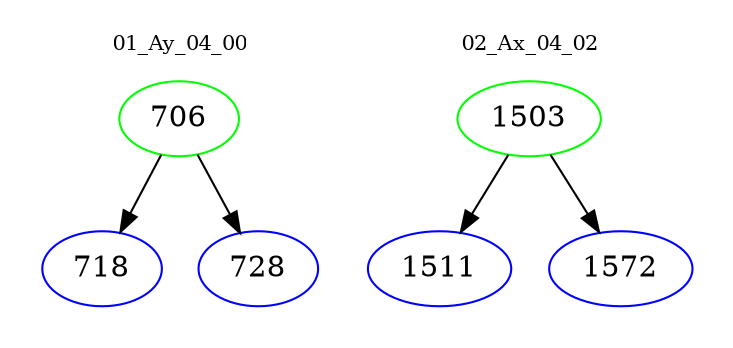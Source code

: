 digraph{
subgraph cluster_0 {
color = white
label = "01_Ay_04_00";
fontsize=10;
T0_706 [label="706", color="green"]
T0_706 -> T0_718 [color="black"]
T0_718 [label="718", color="blue"]
T0_706 -> T0_728 [color="black"]
T0_728 [label="728", color="blue"]
}
subgraph cluster_1 {
color = white
label = "02_Ax_04_02";
fontsize=10;
T1_1503 [label="1503", color="green"]
T1_1503 -> T1_1511 [color="black"]
T1_1511 [label="1511", color="blue"]
T1_1503 -> T1_1572 [color="black"]
T1_1572 [label="1572", color="blue"]
}
}
